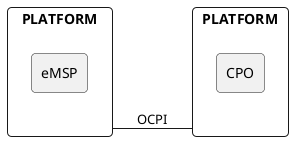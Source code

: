 @startuml

skinparam agent {
	roundCorner 8
}

skinparam rectangle {
	roundCorner 8
}

left to right direction

rectangle PLATFORM as eMSPP {
  agent eMSP
}

rectangle PLATFORM as CPOP {
  agent CPO
}
eMSPP -- CPOP: OCPI

@enduml